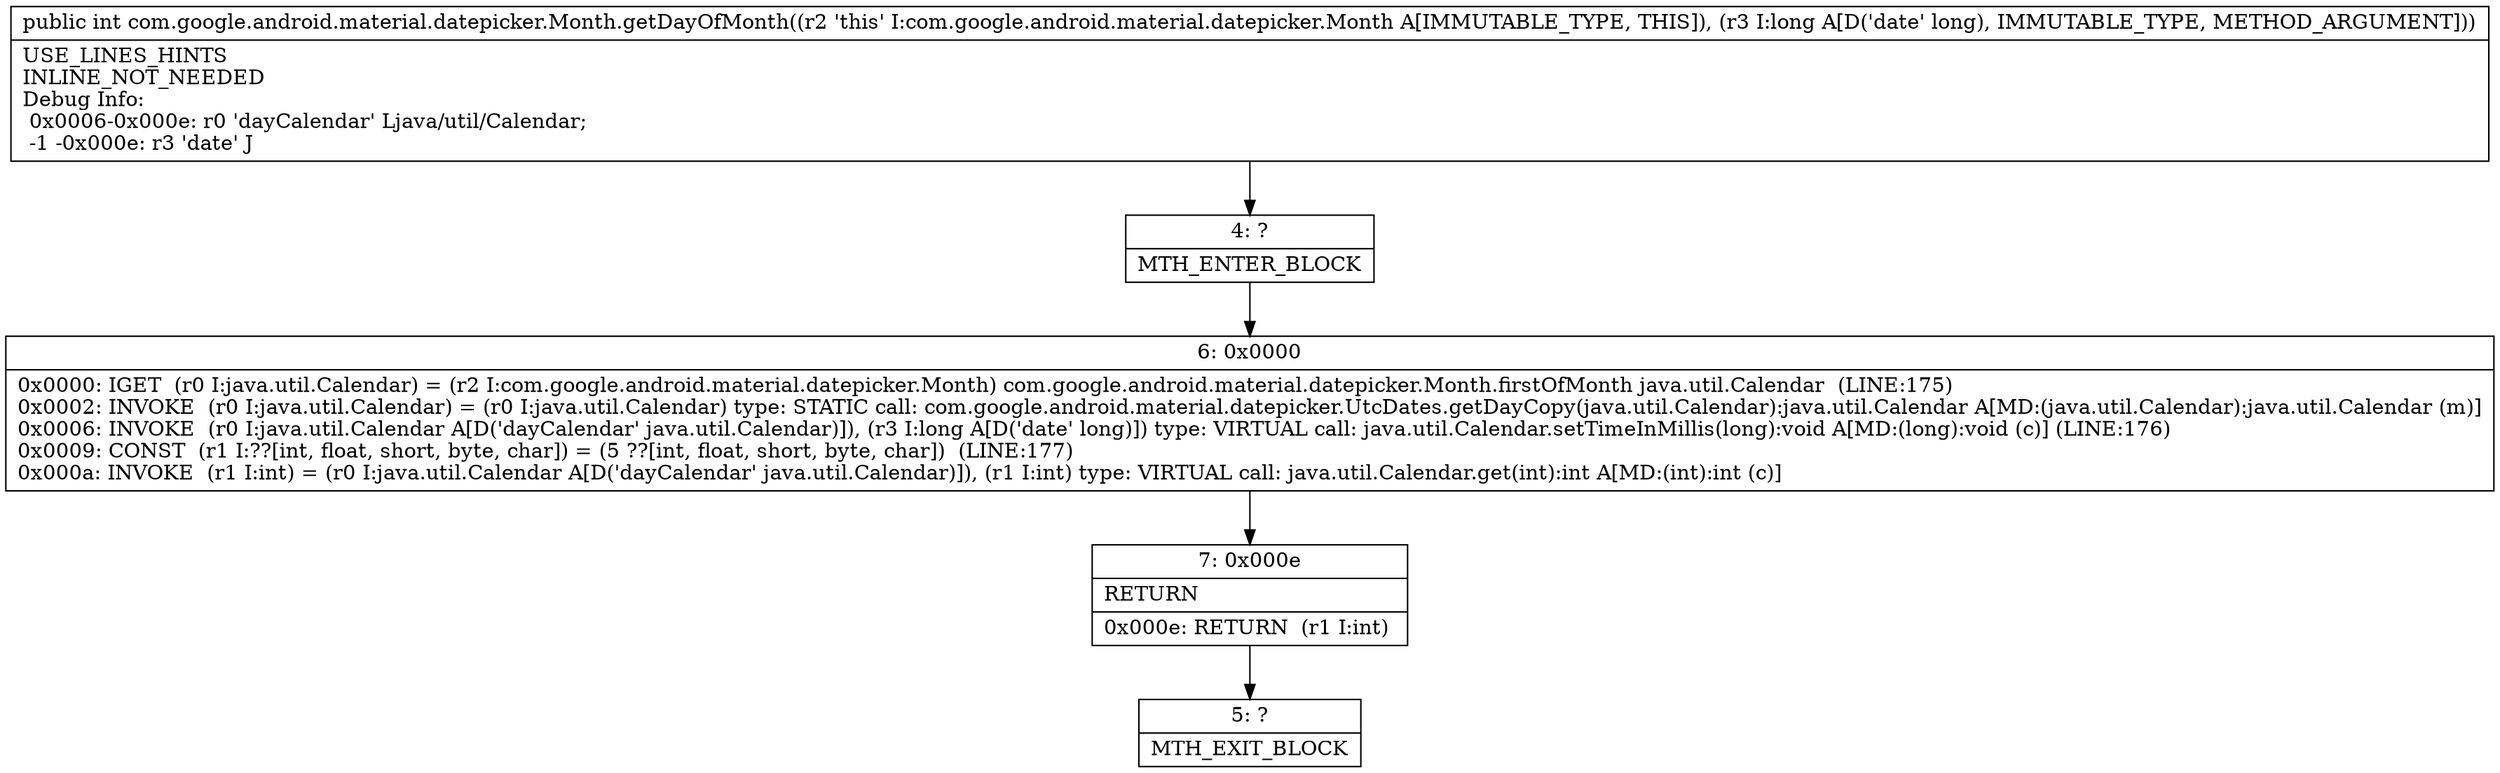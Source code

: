 digraph "CFG forcom.google.android.material.datepicker.Month.getDayOfMonth(J)I" {
Node_4 [shape=record,label="{4\:\ ?|MTH_ENTER_BLOCK\l}"];
Node_6 [shape=record,label="{6\:\ 0x0000|0x0000: IGET  (r0 I:java.util.Calendar) = (r2 I:com.google.android.material.datepicker.Month) com.google.android.material.datepicker.Month.firstOfMonth java.util.Calendar  (LINE:175)\l0x0002: INVOKE  (r0 I:java.util.Calendar) = (r0 I:java.util.Calendar) type: STATIC call: com.google.android.material.datepicker.UtcDates.getDayCopy(java.util.Calendar):java.util.Calendar A[MD:(java.util.Calendar):java.util.Calendar (m)]\l0x0006: INVOKE  (r0 I:java.util.Calendar A[D('dayCalendar' java.util.Calendar)]), (r3 I:long A[D('date' long)]) type: VIRTUAL call: java.util.Calendar.setTimeInMillis(long):void A[MD:(long):void (c)] (LINE:176)\l0x0009: CONST  (r1 I:??[int, float, short, byte, char]) = (5 ??[int, float, short, byte, char])  (LINE:177)\l0x000a: INVOKE  (r1 I:int) = (r0 I:java.util.Calendar A[D('dayCalendar' java.util.Calendar)]), (r1 I:int) type: VIRTUAL call: java.util.Calendar.get(int):int A[MD:(int):int (c)]\l}"];
Node_7 [shape=record,label="{7\:\ 0x000e|RETURN\l|0x000e: RETURN  (r1 I:int) \l}"];
Node_5 [shape=record,label="{5\:\ ?|MTH_EXIT_BLOCK\l}"];
MethodNode[shape=record,label="{public int com.google.android.material.datepicker.Month.getDayOfMonth((r2 'this' I:com.google.android.material.datepicker.Month A[IMMUTABLE_TYPE, THIS]), (r3 I:long A[D('date' long), IMMUTABLE_TYPE, METHOD_ARGUMENT]))  | USE_LINES_HINTS\lINLINE_NOT_NEEDED\lDebug Info:\l  0x0006\-0x000e: r0 'dayCalendar' Ljava\/util\/Calendar;\l  \-1 \-0x000e: r3 'date' J\l}"];
MethodNode -> Node_4;Node_4 -> Node_6;
Node_6 -> Node_7;
Node_7 -> Node_5;
}

